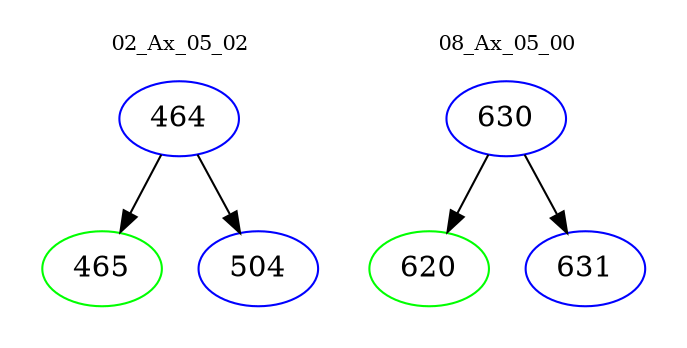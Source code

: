 digraph{
subgraph cluster_0 {
color = white
label = "02_Ax_05_02";
fontsize=10;
T0_464 [label="464", color="blue"]
T0_464 -> T0_465 [color="black"]
T0_465 [label="465", color="green"]
T0_464 -> T0_504 [color="black"]
T0_504 [label="504", color="blue"]
}
subgraph cluster_1 {
color = white
label = "08_Ax_05_00";
fontsize=10;
T1_630 [label="630", color="blue"]
T1_630 -> T1_620 [color="black"]
T1_620 [label="620", color="green"]
T1_630 -> T1_631 [color="black"]
T1_631 [label="631", color="blue"]
}
}
